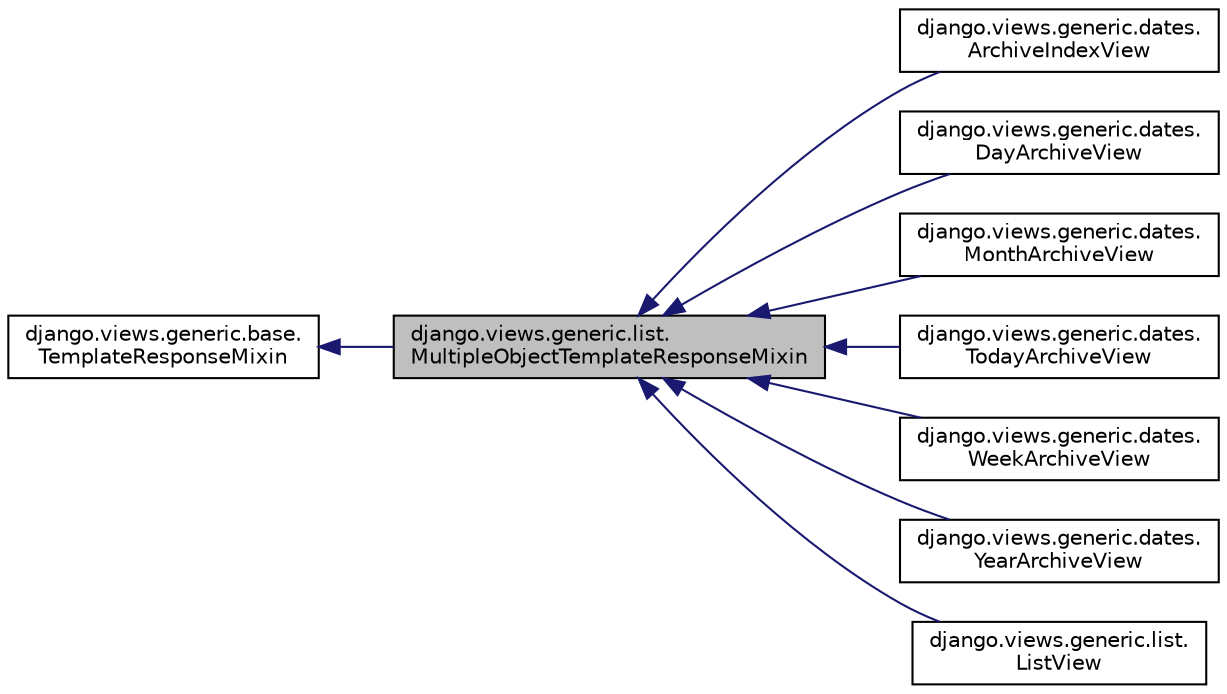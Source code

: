 digraph "django.views.generic.list.MultipleObjectTemplateResponseMixin"
{
 // LATEX_PDF_SIZE
  edge [fontname="Helvetica",fontsize="10",labelfontname="Helvetica",labelfontsize="10"];
  node [fontname="Helvetica",fontsize="10",shape=record];
  rankdir="LR";
  Node1 [label="django.views.generic.list.\lMultipleObjectTemplateResponseMixin",height=0.2,width=0.4,color="black", fillcolor="grey75", style="filled", fontcolor="black",tooltip=" "];
  Node2 -> Node1 [dir="back",color="midnightblue",fontsize="10",style="solid",fontname="Helvetica"];
  Node2 [label="django.views.generic.base.\lTemplateResponseMixin",height=0.2,width=0.4,color="black", fillcolor="white", style="filled",URL="$d8/d0b/classdjango_1_1views_1_1generic_1_1base_1_1_template_response_mixin.html",tooltip=" "];
  Node1 -> Node3 [dir="back",color="midnightblue",fontsize="10",style="solid",fontname="Helvetica"];
  Node3 [label="django.views.generic.dates.\lArchiveIndexView",height=0.2,width=0.4,color="black", fillcolor="white", style="filled",URL="$dc/d79/classdjango_1_1views_1_1generic_1_1dates_1_1_archive_index_view.html",tooltip=" "];
  Node1 -> Node4 [dir="back",color="midnightblue",fontsize="10",style="solid",fontname="Helvetica"];
  Node4 [label="django.views.generic.dates.\lDayArchiveView",height=0.2,width=0.4,color="black", fillcolor="white", style="filled",URL="$d6/dfc/classdjango_1_1views_1_1generic_1_1dates_1_1_day_archive_view.html",tooltip=" "];
  Node1 -> Node5 [dir="back",color="midnightblue",fontsize="10",style="solid",fontname="Helvetica"];
  Node5 [label="django.views.generic.dates.\lMonthArchiveView",height=0.2,width=0.4,color="black", fillcolor="white", style="filled",URL="$de/d69/classdjango_1_1views_1_1generic_1_1dates_1_1_month_archive_view.html",tooltip=" "];
  Node1 -> Node6 [dir="back",color="midnightblue",fontsize="10",style="solid",fontname="Helvetica"];
  Node6 [label="django.views.generic.dates.\lTodayArchiveView",height=0.2,width=0.4,color="black", fillcolor="white", style="filled",URL="$df/db1/classdjango_1_1views_1_1generic_1_1dates_1_1_today_archive_view.html",tooltip=" "];
  Node1 -> Node7 [dir="back",color="midnightblue",fontsize="10",style="solid",fontname="Helvetica"];
  Node7 [label="django.views.generic.dates.\lWeekArchiveView",height=0.2,width=0.4,color="black", fillcolor="white", style="filled",URL="$d6/d28/classdjango_1_1views_1_1generic_1_1dates_1_1_week_archive_view.html",tooltip=" "];
  Node1 -> Node8 [dir="back",color="midnightblue",fontsize="10",style="solid",fontname="Helvetica"];
  Node8 [label="django.views.generic.dates.\lYearArchiveView",height=0.2,width=0.4,color="black", fillcolor="white", style="filled",URL="$dd/dc0/classdjango_1_1views_1_1generic_1_1dates_1_1_year_archive_view.html",tooltip=" "];
  Node1 -> Node9 [dir="back",color="midnightblue",fontsize="10",style="solid",fontname="Helvetica"];
  Node9 [label="django.views.generic.list.\lListView",height=0.2,width=0.4,color="black", fillcolor="white", style="filled",URL="$d8/d5c/classdjango_1_1views_1_1generic_1_1list_1_1_list_view.html",tooltip=" "];
}
